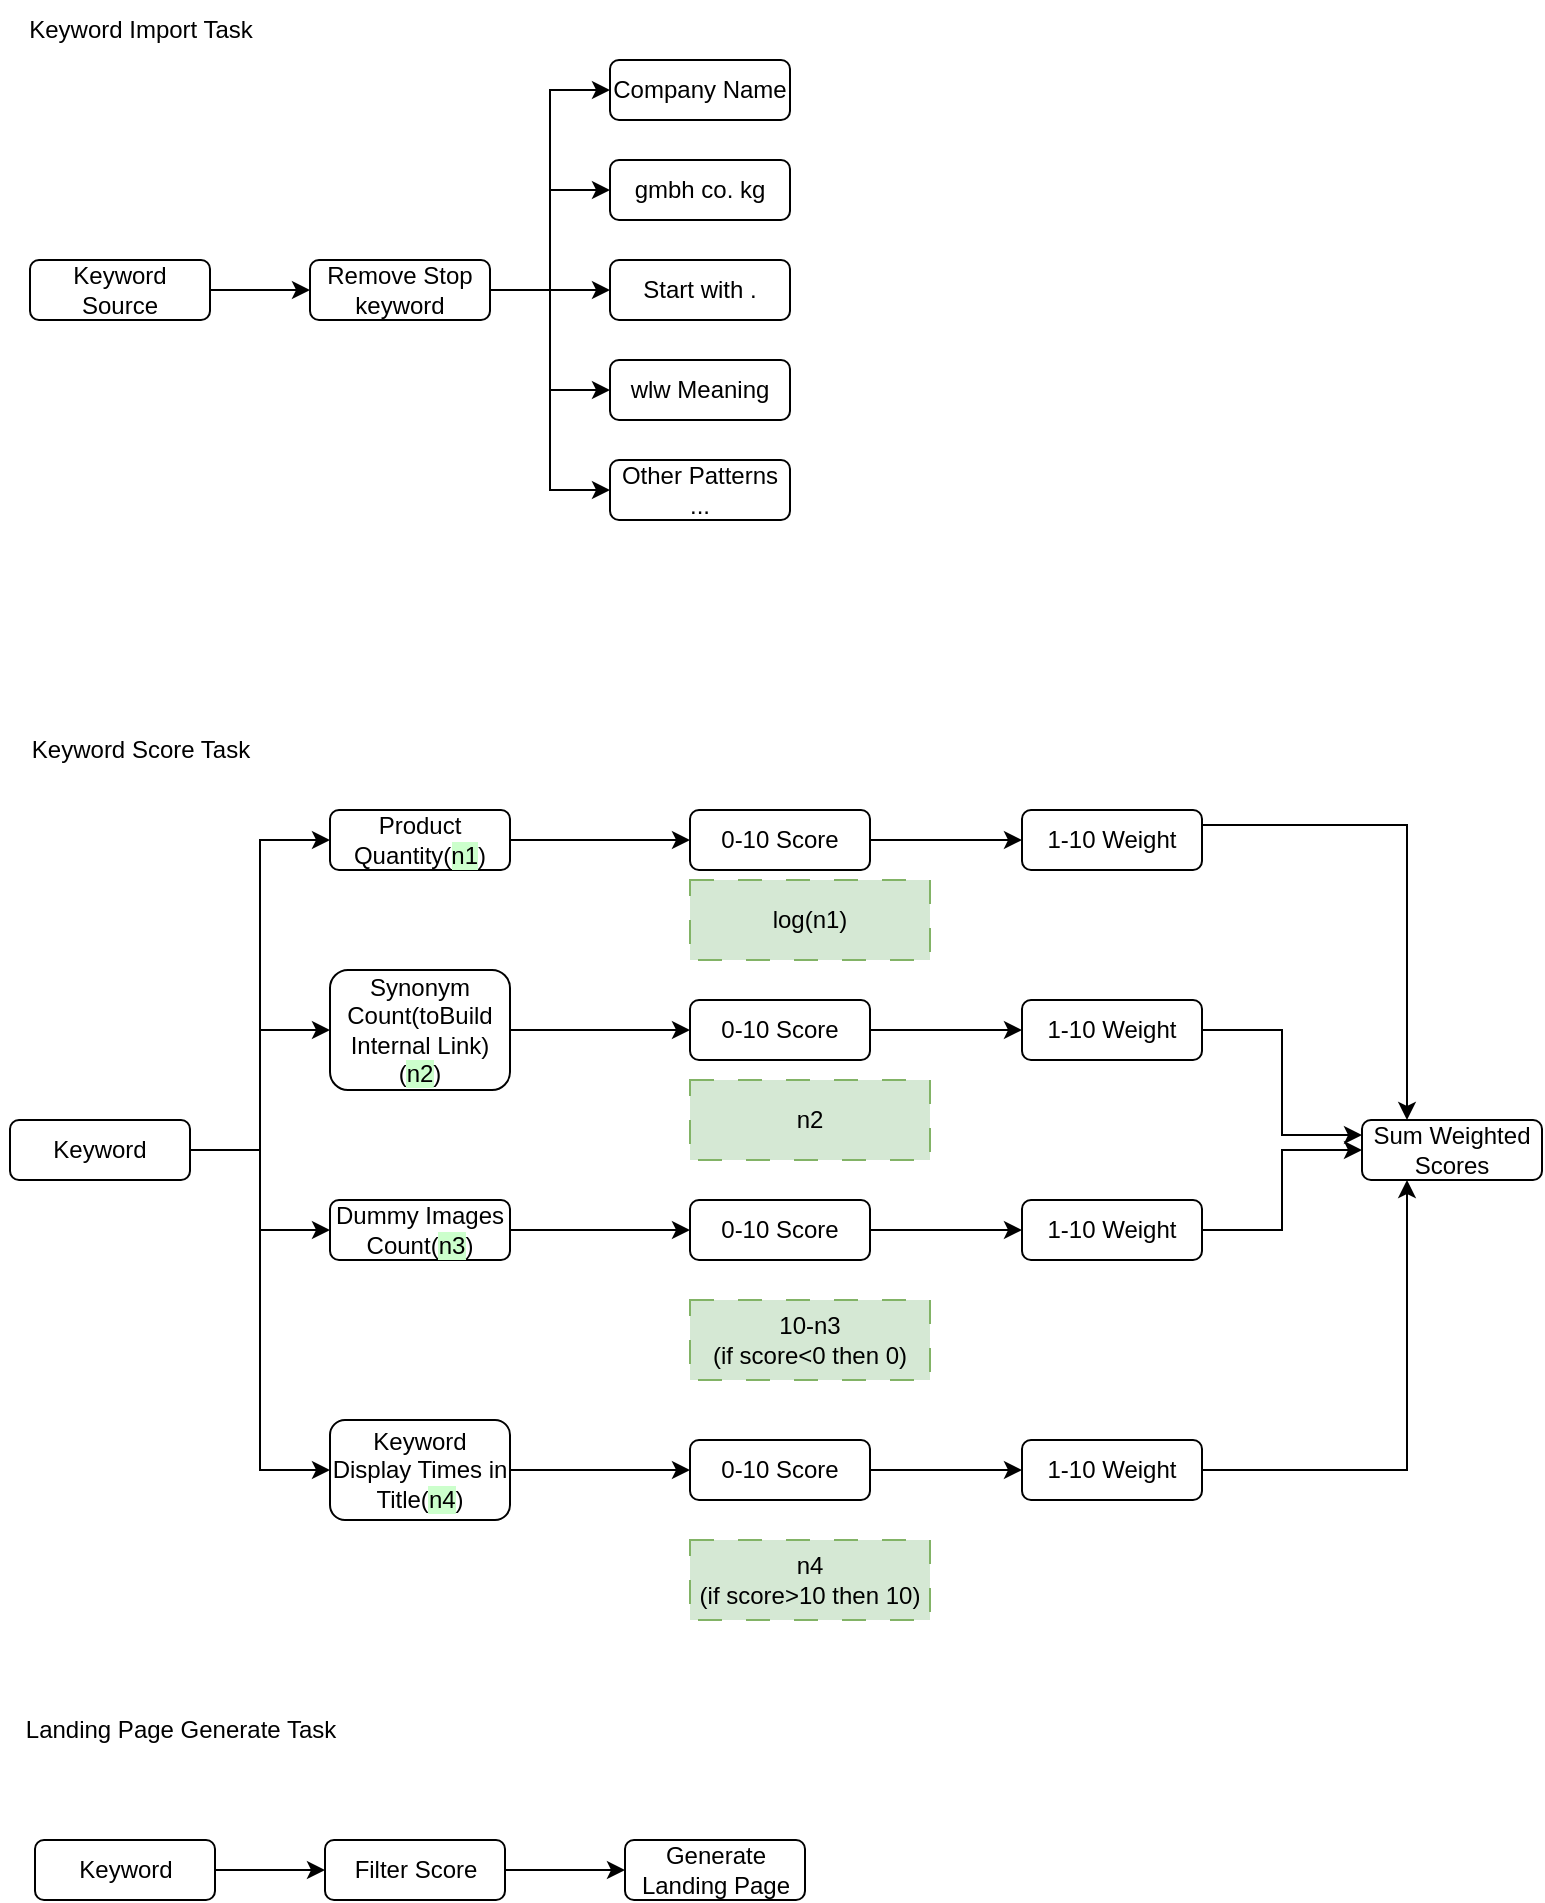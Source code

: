<mxfile version="24.4.14" type="github">
  <diagram name="第 1 页" id="RqyQt31QMLiY9AaMsaX0">
    <mxGraphModel dx="1434" dy="673" grid="1" gridSize="10" guides="1" tooltips="1" connect="1" arrows="1" fold="1" page="1" pageScale="1" pageWidth="827" pageHeight="1169" math="0" shadow="0">
      <root>
        <mxCell id="0" />
        <mxCell id="1" parent="0" />
        <mxCell id="Hy2gJDIRRrg3xxTgYFUH-13" style="edgeStyle=orthogonalEdgeStyle;rounded=0;orthogonalLoop=1;jettySize=auto;html=1;exitX=1;exitY=0.5;exitDx=0;exitDy=0;entryX=0;entryY=0.5;entryDx=0;entryDy=0;" parent="1" source="Hy2gJDIRRrg3xxTgYFUH-1" target="Hy2gJDIRRrg3xxTgYFUH-2" edge="1">
          <mxGeometry relative="1" as="geometry" />
        </mxCell>
        <mxCell id="Hy2gJDIRRrg3xxTgYFUH-1" value="Keyword Source" style="rounded=1;whiteSpace=wrap;html=1;" parent="1" vertex="1">
          <mxGeometry x="50" y="210" width="90" height="30" as="geometry" />
        </mxCell>
        <mxCell id="Hy2gJDIRRrg3xxTgYFUH-28" style="edgeStyle=orthogonalEdgeStyle;rounded=0;orthogonalLoop=1;jettySize=auto;html=1;exitX=1;exitY=0.5;exitDx=0;exitDy=0;entryX=0;entryY=0.5;entryDx=0;entryDy=0;" parent="1" source="Hy2gJDIRRrg3xxTgYFUH-2" target="Hy2gJDIRRrg3xxTgYFUH-5" edge="1">
          <mxGeometry relative="1" as="geometry" />
        </mxCell>
        <mxCell id="Hy2gJDIRRrg3xxTgYFUH-31" style="edgeStyle=orthogonalEdgeStyle;rounded=0;orthogonalLoop=1;jettySize=auto;html=1;exitX=1;exitY=0.5;exitDx=0;exitDy=0;entryX=0;entryY=0.5;entryDx=0;entryDy=0;" parent="1" source="Hy2gJDIRRrg3xxTgYFUH-2" target="Hy2gJDIRRrg3xxTgYFUH-8" edge="1">
          <mxGeometry relative="1" as="geometry" />
        </mxCell>
        <mxCell id="Hy2gJDIRRrg3xxTgYFUH-33" style="edgeStyle=orthogonalEdgeStyle;rounded=0;orthogonalLoop=1;jettySize=auto;html=1;exitX=1;exitY=0.5;exitDx=0;exitDy=0;entryX=0;entryY=0.5;entryDx=0;entryDy=0;" parent="1" source="Hy2gJDIRRrg3xxTgYFUH-2" target="Hy2gJDIRRrg3xxTgYFUH-32" edge="1">
          <mxGeometry relative="1" as="geometry" />
        </mxCell>
        <mxCell id="Hy2gJDIRRrg3xxTgYFUH-35" style="edgeStyle=orthogonalEdgeStyle;rounded=0;orthogonalLoop=1;jettySize=auto;html=1;exitX=1;exitY=0.5;exitDx=0;exitDy=0;" parent="1" source="Hy2gJDIRRrg3xxTgYFUH-2" target="Hy2gJDIRRrg3xxTgYFUH-7" edge="1">
          <mxGeometry relative="1" as="geometry" />
        </mxCell>
        <mxCell id="Hy2gJDIRRrg3xxTgYFUH-36" style="edgeStyle=orthogonalEdgeStyle;rounded=0;orthogonalLoop=1;jettySize=auto;html=1;exitX=1;exitY=0.5;exitDx=0;exitDy=0;entryX=0;entryY=0.5;entryDx=0;entryDy=0;" parent="1" source="Hy2gJDIRRrg3xxTgYFUH-2" target="Hy2gJDIRRrg3xxTgYFUH-6" edge="1">
          <mxGeometry relative="1" as="geometry" />
        </mxCell>
        <mxCell id="Hy2gJDIRRrg3xxTgYFUH-2" value="Remove Stop keyword" style="rounded=1;whiteSpace=wrap;html=1;" parent="1" vertex="1">
          <mxGeometry x="190" y="210" width="90" height="30" as="geometry" />
        </mxCell>
        <mxCell id="Hy2gJDIRRrg3xxTgYFUH-58" style="edgeStyle=orthogonalEdgeStyle;rounded=0;orthogonalLoop=1;jettySize=auto;html=1;exitX=1;exitY=0.5;exitDx=0;exitDy=0;" parent="1" source="Hy2gJDIRRrg3xxTgYFUH-4" target="Hy2gJDIRRrg3xxTgYFUH-56" edge="1">
          <mxGeometry relative="1" as="geometry" />
        </mxCell>
        <mxCell id="Hy2gJDIRRrg3xxTgYFUH-4" value="Keyword" style="rounded=1;whiteSpace=wrap;html=1;" parent="1" vertex="1">
          <mxGeometry x="52.5" y="1000" width="90" height="30" as="geometry" />
        </mxCell>
        <mxCell id="Hy2gJDIRRrg3xxTgYFUH-5" value="Company Name" style="rounded=1;whiteSpace=wrap;html=1;" parent="1" vertex="1">
          <mxGeometry x="340" y="110" width="90" height="30" as="geometry" />
        </mxCell>
        <mxCell id="Hy2gJDIRRrg3xxTgYFUH-6" value="gmbh co. kg" style="rounded=1;whiteSpace=wrap;html=1;" parent="1" vertex="1">
          <mxGeometry x="340" y="160" width="90" height="30" as="geometry" />
        </mxCell>
        <mxCell id="Hy2gJDIRRrg3xxTgYFUH-7" value="Start with ." style="rounded=1;whiteSpace=wrap;html=1;" parent="1" vertex="1">
          <mxGeometry x="340" y="210" width="90" height="30" as="geometry" />
        </mxCell>
        <mxCell id="Hy2gJDIRRrg3xxTgYFUH-8" value="wlw Meaning" style="rounded=1;whiteSpace=wrap;html=1;" parent="1" vertex="1">
          <mxGeometry x="340" y="260" width="90" height="30" as="geometry" />
        </mxCell>
        <mxCell id="Hy2gJDIRRrg3xxTgYFUH-46" style="edgeStyle=orthogonalEdgeStyle;rounded=0;orthogonalLoop=1;jettySize=auto;html=1;exitX=1;exitY=0.5;exitDx=0;exitDy=0;entryX=0;entryY=0.5;entryDx=0;entryDy=0;" parent="1" source="Hy2gJDIRRrg3xxTgYFUH-9" target="Hy2gJDIRRrg3xxTgYFUH-27" edge="1">
          <mxGeometry relative="1" as="geometry" />
        </mxCell>
        <mxCell id="Hy2gJDIRRrg3xxTgYFUH-9" value="Product Quantity(&lt;span style=&quot;background-color: rgb(204, 255, 204);&quot;&gt;n1&lt;/span&gt;)" style="rounded=1;whiteSpace=wrap;html=1;" parent="1" vertex="1">
          <mxGeometry x="200" y="485" width="90" height="30" as="geometry" />
        </mxCell>
        <mxCell id="Hy2gJDIRRrg3xxTgYFUH-47" style="edgeStyle=orthogonalEdgeStyle;rounded=0;orthogonalLoop=1;jettySize=auto;html=1;exitX=1;exitY=0.5;exitDx=0;exitDy=0;entryX=0;entryY=0.5;entryDx=0;entryDy=0;" parent="1" source="Hy2gJDIRRrg3xxTgYFUH-10" target="Hy2gJDIRRrg3xxTgYFUH-42" edge="1">
          <mxGeometry relative="1" as="geometry" />
        </mxCell>
        <mxCell id="Hy2gJDIRRrg3xxTgYFUH-10" value="Synonym Count(toBuild Internal Link)(&lt;span style=&quot;background-color: rgb(204, 255, 204);&quot;&gt;n2&lt;/span&gt;)" style="rounded=1;whiteSpace=wrap;html=1;" parent="1" vertex="1">
          <mxGeometry x="200" y="565" width="90" height="60" as="geometry" />
        </mxCell>
        <mxCell id="Hy2gJDIRRrg3xxTgYFUH-48" style="edgeStyle=orthogonalEdgeStyle;rounded=0;orthogonalLoop=1;jettySize=auto;html=1;exitX=1;exitY=0.5;exitDx=0;exitDy=0;entryX=0;entryY=0.5;entryDx=0;entryDy=0;" parent="1" source="Hy2gJDIRRrg3xxTgYFUH-11" target="Hy2gJDIRRrg3xxTgYFUH-43" edge="1">
          <mxGeometry relative="1" as="geometry" />
        </mxCell>
        <mxCell id="Hy2gJDIRRrg3xxTgYFUH-11" value="Dummy Images Count(&lt;span style=&quot;background-color: rgb(204, 255, 204);&quot;&gt;n3&lt;/span&gt;)" style="rounded=1;whiteSpace=wrap;html=1;" parent="1" vertex="1">
          <mxGeometry x="200" y="680" width="90" height="30" as="geometry" />
        </mxCell>
        <mxCell id="Hy2gJDIRRrg3xxTgYFUH-17" value="Keyword Import Task" style="text;html=1;align=center;verticalAlign=middle;resizable=0;points=[];autosize=1;strokeColor=none;fillColor=none;" parent="1" vertex="1">
          <mxGeometry x="35" y="80" width="140" height="30" as="geometry" />
        </mxCell>
        <mxCell id="Hy2gJDIRRrg3xxTgYFUH-18" value="Keyword Score Task" style="text;html=1;align=center;verticalAlign=middle;resizable=0;points=[];autosize=1;strokeColor=none;fillColor=none;" parent="1" vertex="1">
          <mxGeometry x="40" y="440" width="130" height="30" as="geometry" />
        </mxCell>
        <mxCell id="Hy2gJDIRRrg3xxTgYFUH-64" style="edgeStyle=orthogonalEdgeStyle;rounded=0;orthogonalLoop=1;jettySize=auto;html=1;exitX=1;exitY=0.5;exitDx=0;exitDy=0;entryX=0;entryY=0.5;entryDx=0;entryDy=0;" parent="1" source="Hy2gJDIRRrg3xxTgYFUH-27" target="Hy2gJDIRRrg3xxTgYFUH-60" edge="1">
          <mxGeometry relative="1" as="geometry" />
        </mxCell>
        <mxCell id="Hy2gJDIRRrg3xxTgYFUH-27" value="0-10 Score" style="rounded=1;whiteSpace=wrap;html=1;" parent="1" vertex="1">
          <mxGeometry x="380" y="485" width="90" height="30" as="geometry" />
        </mxCell>
        <mxCell id="Hy2gJDIRRrg3xxTgYFUH-32" value="Other Patterns ..." style="rounded=1;whiteSpace=wrap;html=1;" parent="1" vertex="1">
          <mxGeometry x="340" y="310" width="90" height="30" as="geometry" />
        </mxCell>
        <mxCell id="Hy2gJDIRRrg3xxTgYFUH-38" style="edgeStyle=orthogonalEdgeStyle;rounded=0;orthogonalLoop=1;jettySize=auto;html=1;exitX=1;exitY=0.5;exitDx=0;exitDy=0;entryX=0;entryY=0.5;entryDx=0;entryDy=0;" parent="1" source="Hy2gJDIRRrg3xxTgYFUH-37" target="Hy2gJDIRRrg3xxTgYFUH-9" edge="1">
          <mxGeometry relative="1" as="geometry" />
        </mxCell>
        <mxCell id="Hy2gJDIRRrg3xxTgYFUH-82" style="edgeStyle=orthogonalEdgeStyle;rounded=0;orthogonalLoop=1;jettySize=auto;html=1;exitX=1;exitY=0.5;exitDx=0;exitDy=0;entryX=0;entryY=0.5;entryDx=0;entryDy=0;" parent="1" source="Hy2gJDIRRrg3xxTgYFUH-37" target="Hy2gJDIRRrg3xxTgYFUH-10" edge="1">
          <mxGeometry relative="1" as="geometry" />
        </mxCell>
        <mxCell id="Hy2gJDIRRrg3xxTgYFUH-83" style="edgeStyle=orthogonalEdgeStyle;rounded=0;orthogonalLoop=1;jettySize=auto;html=1;exitX=1;exitY=0.5;exitDx=0;exitDy=0;entryX=0;entryY=0.5;entryDx=0;entryDy=0;" parent="1" source="Hy2gJDIRRrg3xxTgYFUH-37" target="Hy2gJDIRRrg3xxTgYFUH-11" edge="1">
          <mxGeometry relative="1" as="geometry" />
        </mxCell>
        <mxCell id="Hy2gJDIRRrg3xxTgYFUH-84" style="edgeStyle=orthogonalEdgeStyle;rounded=0;orthogonalLoop=1;jettySize=auto;html=1;exitX=1;exitY=0.5;exitDx=0;exitDy=0;entryX=0;entryY=0.5;entryDx=0;entryDy=0;" parent="1" source="Hy2gJDIRRrg3xxTgYFUH-37" target="Hy2gJDIRRrg3xxTgYFUH-72" edge="1">
          <mxGeometry relative="1" as="geometry" />
        </mxCell>
        <mxCell id="Hy2gJDIRRrg3xxTgYFUH-37" value="Keyword" style="rounded=1;whiteSpace=wrap;html=1;" parent="1" vertex="1">
          <mxGeometry x="40" y="640" width="90" height="30" as="geometry" />
        </mxCell>
        <mxCell id="Hy2gJDIRRrg3xxTgYFUH-65" style="edgeStyle=orthogonalEdgeStyle;rounded=0;orthogonalLoop=1;jettySize=auto;html=1;exitX=1;exitY=0.5;exitDx=0;exitDy=0;" parent="1" source="Hy2gJDIRRrg3xxTgYFUH-42" target="Hy2gJDIRRrg3xxTgYFUH-61" edge="1">
          <mxGeometry relative="1" as="geometry" />
        </mxCell>
        <mxCell id="Hy2gJDIRRrg3xxTgYFUH-42" value="0-10 Score" style="rounded=1;whiteSpace=wrap;html=1;" parent="1" vertex="1">
          <mxGeometry x="380" y="580" width="90" height="30" as="geometry" />
        </mxCell>
        <mxCell id="Hy2gJDIRRrg3xxTgYFUH-66" style="edgeStyle=orthogonalEdgeStyle;rounded=0;orthogonalLoop=1;jettySize=auto;html=1;exitX=1;exitY=0.5;exitDx=0;exitDy=0;entryX=0;entryY=0.5;entryDx=0;entryDy=0;" parent="1" source="Hy2gJDIRRrg3xxTgYFUH-43" target="Hy2gJDIRRrg3xxTgYFUH-62" edge="1">
          <mxGeometry relative="1" as="geometry" />
        </mxCell>
        <mxCell id="Hy2gJDIRRrg3xxTgYFUH-43" value="0-10 Score" style="rounded=1;whiteSpace=wrap;html=1;" parent="1" vertex="1">
          <mxGeometry x="380" y="680" width="90" height="30" as="geometry" />
        </mxCell>
        <mxCell id="Hy2gJDIRRrg3xxTgYFUH-45" value="Sum Weighted Scores" style="rounded=1;whiteSpace=wrap;html=1;" parent="1" vertex="1">
          <mxGeometry x="716" y="640" width="90" height="30" as="geometry" />
        </mxCell>
        <mxCell id="Hy2gJDIRRrg3xxTgYFUH-55" value="Landing Page Generate Task" style="text;html=1;align=center;verticalAlign=middle;resizable=0;points=[];autosize=1;strokeColor=none;fillColor=none;" parent="1" vertex="1">
          <mxGeometry x="35" y="930" width="180" height="30" as="geometry" />
        </mxCell>
        <mxCell id="Hy2gJDIRRrg3xxTgYFUH-59" style="edgeStyle=orthogonalEdgeStyle;rounded=0;orthogonalLoop=1;jettySize=auto;html=1;exitX=1;exitY=0.5;exitDx=0;exitDy=0;" parent="1" source="Hy2gJDIRRrg3xxTgYFUH-56" target="Hy2gJDIRRrg3xxTgYFUH-57" edge="1">
          <mxGeometry relative="1" as="geometry" />
        </mxCell>
        <mxCell id="Hy2gJDIRRrg3xxTgYFUH-56" value="Filter Score" style="rounded=1;whiteSpace=wrap;html=1;" parent="1" vertex="1">
          <mxGeometry x="197.5" y="1000" width="90" height="30" as="geometry" />
        </mxCell>
        <mxCell id="Hy2gJDIRRrg3xxTgYFUH-57" value="Generate Landing Page" style="rounded=1;whiteSpace=wrap;html=1;" parent="1" vertex="1">
          <mxGeometry x="347.5" y="1000" width="90" height="30" as="geometry" />
        </mxCell>
        <mxCell id="Hy2gJDIRRrg3xxTgYFUH-68" style="edgeStyle=orthogonalEdgeStyle;rounded=0;orthogonalLoop=1;jettySize=auto;html=1;exitX=1;exitY=0.25;exitDx=0;exitDy=0;entryX=0.25;entryY=0;entryDx=0;entryDy=0;" parent="1" source="Hy2gJDIRRrg3xxTgYFUH-60" target="Hy2gJDIRRrg3xxTgYFUH-45" edge="1">
          <mxGeometry relative="1" as="geometry" />
        </mxCell>
        <mxCell id="Hy2gJDIRRrg3xxTgYFUH-60" value="1-10 Weight" style="rounded=1;whiteSpace=wrap;html=1;" parent="1" vertex="1">
          <mxGeometry x="546" y="485" width="90" height="30" as="geometry" />
        </mxCell>
        <mxCell id="Hy2gJDIRRrg3xxTgYFUH-69" style="edgeStyle=orthogonalEdgeStyle;rounded=0;orthogonalLoop=1;jettySize=auto;html=1;exitX=1;exitY=0.5;exitDx=0;exitDy=0;entryX=0;entryY=0.25;entryDx=0;entryDy=0;" parent="1" source="Hy2gJDIRRrg3xxTgYFUH-61" target="Hy2gJDIRRrg3xxTgYFUH-45" edge="1">
          <mxGeometry relative="1" as="geometry" />
        </mxCell>
        <mxCell id="Hy2gJDIRRrg3xxTgYFUH-61" value="1-10 Weight" style="rounded=1;whiteSpace=wrap;html=1;" parent="1" vertex="1">
          <mxGeometry x="546" y="580" width="90" height="30" as="geometry" />
        </mxCell>
        <mxCell id="Hy2gJDIRRrg3xxTgYFUH-70" style="edgeStyle=orthogonalEdgeStyle;rounded=0;orthogonalLoop=1;jettySize=auto;html=1;exitX=1;exitY=0.5;exitDx=0;exitDy=0;entryX=0;entryY=0.5;entryDx=0;entryDy=0;" parent="1" source="Hy2gJDIRRrg3xxTgYFUH-62" target="Hy2gJDIRRrg3xxTgYFUH-45" edge="1">
          <mxGeometry relative="1" as="geometry" />
        </mxCell>
        <mxCell id="Hy2gJDIRRrg3xxTgYFUH-62" value="1-10 Weight" style="rounded=1;whiteSpace=wrap;html=1;" parent="1" vertex="1">
          <mxGeometry x="546" y="680" width="90" height="30" as="geometry" />
        </mxCell>
        <mxCell id="Hy2gJDIRRrg3xxTgYFUH-76" style="edgeStyle=orthogonalEdgeStyle;rounded=0;orthogonalLoop=1;jettySize=auto;html=1;exitX=1;exitY=0.5;exitDx=0;exitDy=0;entryX=0;entryY=0.5;entryDx=0;entryDy=0;" parent="1" source="Hy2gJDIRRrg3xxTgYFUH-72" target="Hy2gJDIRRrg3xxTgYFUH-73" edge="1">
          <mxGeometry relative="1" as="geometry" />
        </mxCell>
        <mxCell id="Hy2gJDIRRrg3xxTgYFUH-72" value="Keyword Display Times in Title(&lt;span style=&quot;background-color: rgb(204, 255, 204);&quot;&gt;n4&lt;/span&gt;)" style="rounded=1;whiteSpace=wrap;html=1;" parent="1" vertex="1">
          <mxGeometry x="200" y="790" width="90" height="50" as="geometry" />
        </mxCell>
        <mxCell id="Hy2gJDIRRrg3xxTgYFUH-77" style="edgeStyle=orthogonalEdgeStyle;rounded=0;orthogonalLoop=1;jettySize=auto;html=1;exitX=1;exitY=0.5;exitDx=0;exitDy=0;entryX=0;entryY=0.5;entryDx=0;entryDy=0;" parent="1" source="Hy2gJDIRRrg3xxTgYFUH-73" target="Hy2gJDIRRrg3xxTgYFUH-74" edge="1">
          <mxGeometry relative="1" as="geometry" />
        </mxCell>
        <mxCell id="Hy2gJDIRRrg3xxTgYFUH-73" value="0-10 Score" style="rounded=1;whiteSpace=wrap;html=1;" parent="1" vertex="1">
          <mxGeometry x="380" y="800" width="90" height="30" as="geometry" />
        </mxCell>
        <mxCell id="Hy2gJDIRRrg3xxTgYFUH-78" style="edgeStyle=orthogonalEdgeStyle;rounded=0;orthogonalLoop=1;jettySize=auto;html=1;exitX=1;exitY=0.5;exitDx=0;exitDy=0;entryX=0.25;entryY=1;entryDx=0;entryDy=0;" parent="1" source="Hy2gJDIRRrg3xxTgYFUH-74" target="Hy2gJDIRRrg3xxTgYFUH-45" edge="1">
          <mxGeometry relative="1" as="geometry" />
        </mxCell>
        <mxCell id="Hy2gJDIRRrg3xxTgYFUH-74" value="1-10 Weight" style="rounded=1;whiteSpace=wrap;html=1;" parent="1" vertex="1">
          <mxGeometry x="546" y="800" width="90" height="30" as="geometry" />
        </mxCell>
        <mxCell id="Hy2gJDIRRrg3xxTgYFUH-85" value="log(n1)" style="rounded=0;whiteSpace=wrap;html=1;fillColor=#d5e8d4;strokeColor=#82b366;dashed=1;dashPattern=12 12;" parent="1" vertex="1">
          <mxGeometry x="380" y="520" width="120" height="40" as="geometry" />
        </mxCell>
        <mxCell id="Hy2gJDIRRrg3xxTgYFUH-86" value="n2" style="rounded=0;whiteSpace=wrap;html=1;fillColor=#d5e8d4;strokeColor=#82b366;dashed=1;dashPattern=12 12;" parent="1" vertex="1">
          <mxGeometry x="380" y="620" width="120" height="40" as="geometry" />
        </mxCell>
        <mxCell id="7xzq8EvtyxfYBOdDwcCu-1" value="10-n3&lt;div&gt;(if score&amp;lt;0 then 0)&lt;/div&gt;" style="rounded=0;whiteSpace=wrap;html=1;fillColor=#d5e8d4;strokeColor=#82b366;dashed=1;dashPattern=12 12;" vertex="1" parent="1">
          <mxGeometry x="380" y="730" width="120" height="40" as="geometry" />
        </mxCell>
        <mxCell id="7xzq8EvtyxfYBOdDwcCu-2" value="n4&lt;div&gt;(if score&amp;gt;10 then 10)&lt;/div&gt;" style="rounded=0;whiteSpace=wrap;html=1;fillColor=#d5e8d4;strokeColor=#82b366;dashed=1;dashPattern=12 12;" vertex="1" parent="1">
          <mxGeometry x="380" y="850" width="120" height="40" as="geometry" />
        </mxCell>
      </root>
    </mxGraphModel>
  </diagram>
</mxfile>
